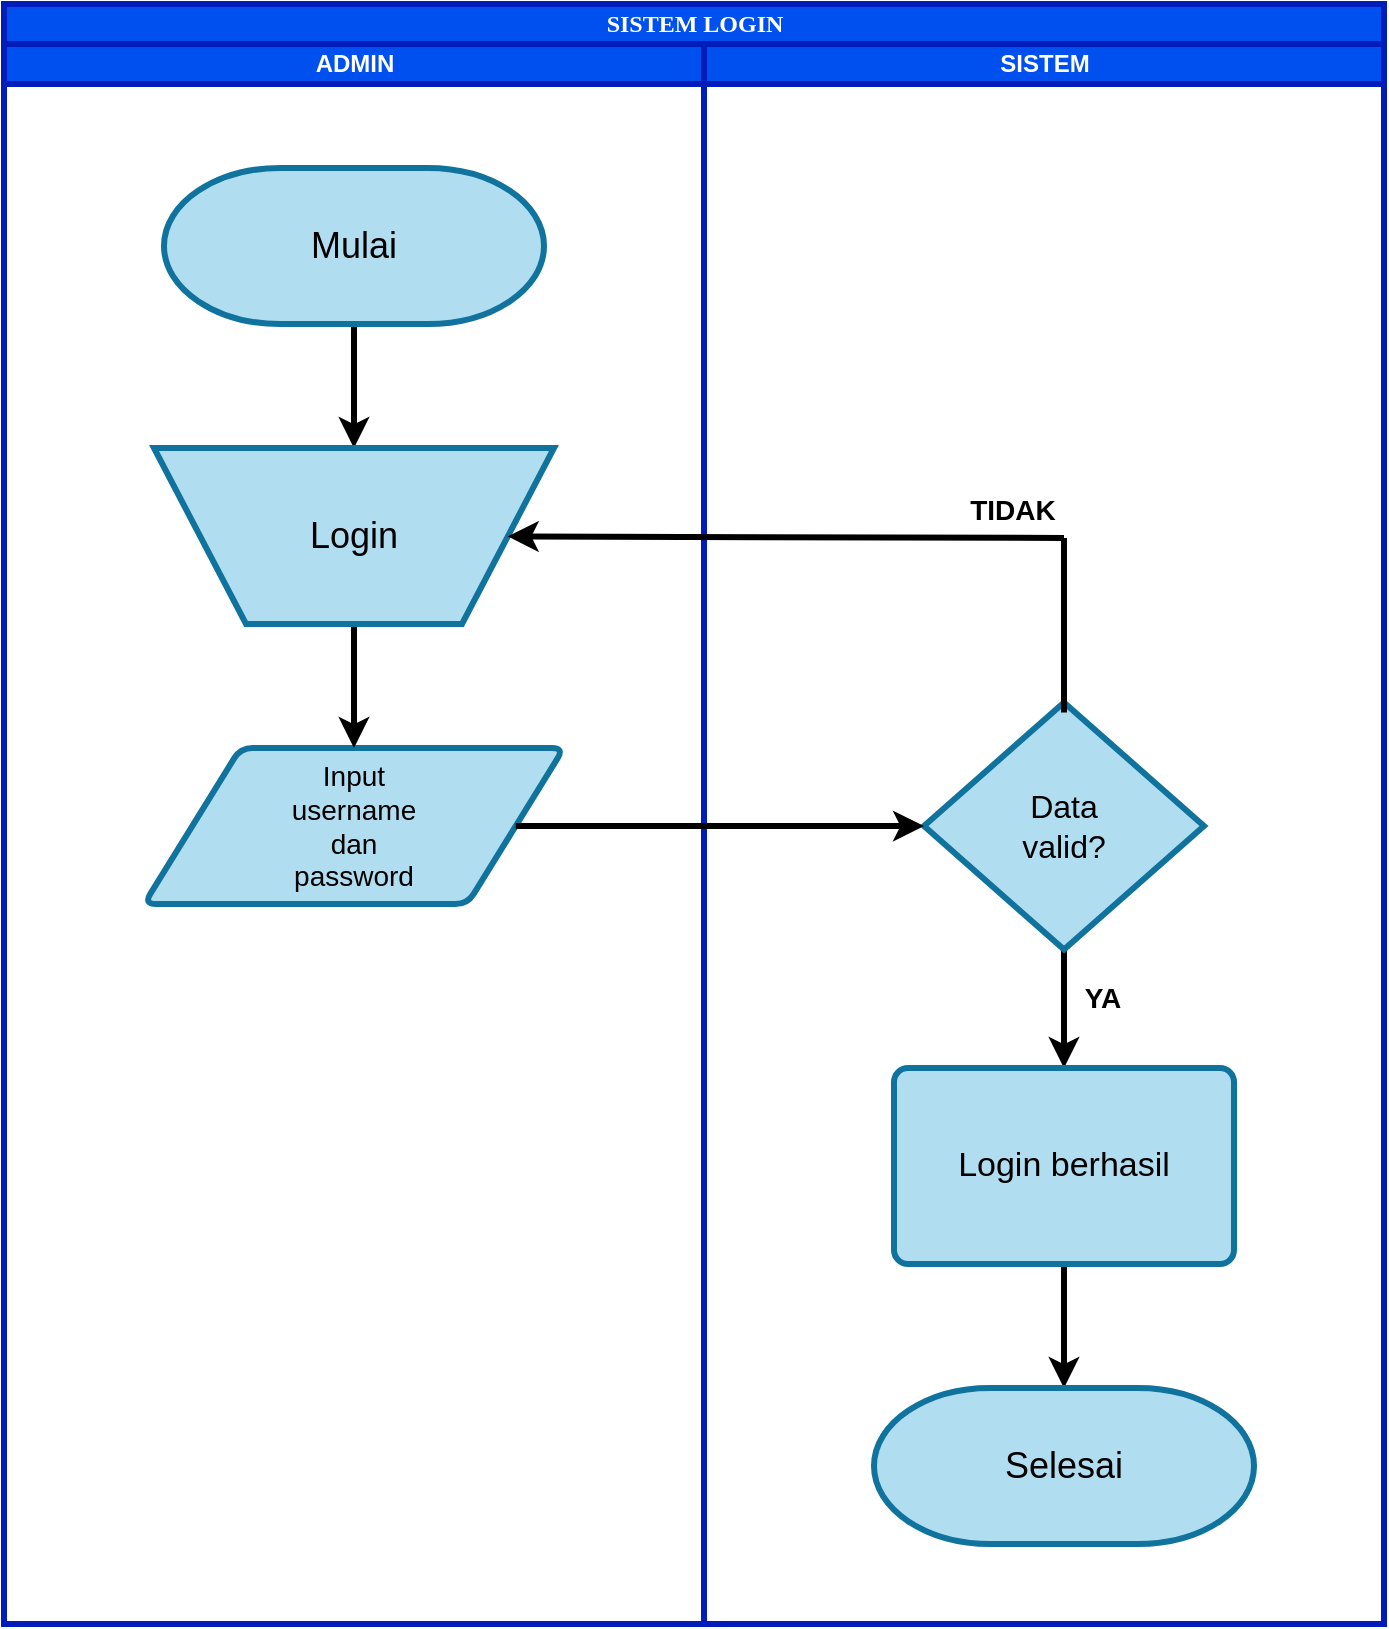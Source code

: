 <mxfile version="21.3.5" type="device" pages="3">
  <diagram name="Page-1" id="0783ab3e-0a74-02c8-0abd-f7b4e66b4bec">
    <mxGraphModel dx="1335" dy="627" grid="1" gridSize="10" guides="1" tooltips="1" connect="1" arrows="1" fold="1" page="1" pageScale="1" pageWidth="850" pageHeight="1100" background="none" math="0" shadow="0">
      <root>
        <mxCell id="0" />
        <mxCell id="1" parent="0" />
        <mxCell id="1c1d494c118603dd-1" value="SISTEM LOGIN" style="swimlane;html=1;childLayout=stackLayout;startSize=20;rounded=0;shadow=0;comic=0;labelBackgroundColor=none;strokeWidth=3;fontFamily=Verdana;fontSize=12;align=center;fillColor=#0050ef;strokeColor=#001DBC;fontColor=#ffffff;" parent="1" vertex="1">
          <mxGeometry x="40" y="58" width="690" height="810" as="geometry" />
        </mxCell>
        <mxCell id="1c1d494c118603dd-2" value="ADMIN" style="swimlane;html=1;startSize=20;strokeWidth=3;fillColor=#0050ef;fontColor=#ffffff;strokeColor=#001DBC;" parent="1c1d494c118603dd-1" vertex="1">
          <mxGeometry y="20" width="350" height="790" as="geometry" />
        </mxCell>
        <mxCell id="mDsHhue77o-EXMvBKB7T-7" style="edgeStyle=orthogonalEdgeStyle;rounded=0;orthogonalLoop=1;jettySize=auto;html=1;entryX=0.5;entryY=0;entryDx=0;entryDy=0;strokeWidth=3;" edge="1" parent="1c1d494c118603dd-2" source="mDsHhue77o-EXMvBKB7T-1" target="mDsHhue77o-EXMvBKB7T-4">
          <mxGeometry relative="1" as="geometry" />
        </mxCell>
        <mxCell id="mDsHhue77o-EXMvBKB7T-1" value="&lt;font style=&quot;font-size: 18px;&quot;&gt;Mulai&lt;/font&gt;" style="strokeWidth=3;html=1;shape=mxgraph.flowchart.terminator;whiteSpace=wrap;spacing=2;fillColor=#b1ddf0;strokeColor=#10739e;" vertex="1" parent="1c1d494c118603dd-2">
          <mxGeometry x="80" y="62" width="190" height="78" as="geometry" />
        </mxCell>
        <mxCell id="mDsHhue77o-EXMvBKB7T-3" value="&lt;font style=&quot;font-size: 14px;&quot;&gt;Input&lt;br&gt;username&lt;br&gt;dan&lt;br&gt;password&lt;/font&gt;" style="shape=parallelogram;html=1;strokeWidth=3;perimeter=parallelogramPerimeter;whiteSpace=wrap;rounded=1;arcSize=12;size=0.23;fillColor=#b1ddf0;strokeColor=#10739e;" vertex="1" parent="1c1d494c118603dd-2">
          <mxGeometry x="70" y="352" width="210" height="78" as="geometry" />
        </mxCell>
        <mxCell id="mDsHhue77o-EXMvBKB7T-6" style="edgeStyle=orthogonalEdgeStyle;rounded=0;orthogonalLoop=1;jettySize=auto;html=1;strokeWidth=3;" edge="1" parent="1c1d494c118603dd-2" source="mDsHhue77o-EXMvBKB7T-4" target="mDsHhue77o-EXMvBKB7T-3">
          <mxGeometry relative="1" as="geometry" />
        </mxCell>
        <mxCell id="mDsHhue77o-EXMvBKB7T-4" value="&lt;font style=&quot;font-size: 18px;&quot;&gt;Login&lt;/font&gt;" style="verticalLabelPosition=middle;verticalAlign=middle;html=1;shape=trapezoid;perimeter=trapezoidPerimeter;whiteSpace=wrap;size=0.23;arcSize=10;flipV=1;labelPosition=center;align=center;strokeWidth=3;fillColor=#b1ddf0;strokeColor=#10739e;" vertex="1" parent="1c1d494c118603dd-2">
          <mxGeometry x="75" y="202" width="200" height="88" as="geometry" />
        </mxCell>
        <mxCell id="1c1d494c118603dd-3" value="SISTEM" style="swimlane;html=1;startSize=20;strokeWidth=3;fillColor=#0050ef;strokeColor=#001DBC;fontColor=#ffffff;" parent="1c1d494c118603dd-1" vertex="1">
          <mxGeometry x="350" y="20" width="340" height="790" as="geometry" />
        </mxCell>
        <mxCell id="mDsHhue77o-EXMvBKB7T-11" style="edgeStyle=orthogonalEdgeStyle;rounded=0;orthogonalLoop=1;jettySize=auto;html=1;strokeWidth=3;" edge="1" parent="1c1d494c118603dd-3" source="mDsHhue77o-EXMvBKB7T-8" target="mDsHhue77o-EXMvBKB7T-10">
          <mxGeometry relative="1" as="geometry" />
        </mxCell>
        <mxCell id="mDsHhue77o-EXMvBKB7T-8" value="&lt;font style=&quot;font-size: 16px;&quot;&gt;Data&lt;br&gt;valid?&lt;/font&gt;" style="strokeWidth=3;html=1;shape=mxgraph.flowchart.decision;whiteSpace=wrap;fillColor=#b1ddf0;strokeColor=#10739e;" vertex="1" parent="1c1d494c118603dd-3">
          <mxGeometry x="110" y="329.25" width="140" height="123.5" as="geometry" />
        </mxCell>
        <mxCell id="mDsHhue77o-EXMvBKB7T-13" style="edgeStyle=orthogonalEdgeStyle;rounded=0;orthogonalLoop=1;jettySize=auto;html=1;entryX=0.5;entryY=0;entryDx=0;entryDy=0;entryPerimeter=0;strokeWidth=3;" edge="1" parent="1c1d494c118603dd-3" source="mDsHhue77o-EXMvBKB7T-10" target="mDsHhue77o-EXMvBKB7T-12">
          <mxGeometry relative="1" as="geometry" />
        </mxCell>
        <mxCell id="mDsHhue77o-EXMvBKB7T-10" value="&lt;font style=&quot;font-size: 17px;&quot;&gt;Login berhasil&lt;/font&gt;" style="rounded=1;whiteSpace=wrap;html=1;absoluteArcSize=1;arcSize=14;strokeWidth=3;fillColor=#b1ddf0;strokeColor=#10739e;" vertex="1" parent="1c1d494c118603dd-3">
          <mxGeometry x="95" y="512" width="170" height="98" as="geometry" />
        </mxCell>
        <mxCell id="mDsHhue77o-EXMvBKB7T-12" value="&lt;font style=&quot;font-size: 18px;&quot;&gt;Selesai&lt;/font&gt;" style="strokeWidth=3;html=1;shape=mxgraph.flowchart.terminator;whiteSpace=wrap;spacing=2;fillColor=#b1ddf0;strokeColor=#10739e;" vertex="1" parent="1c1d494c118603dd-3">
          <mxGeometry x="85" y="672" width="190" height="78" as="geometry" />
        </mxCell>
        <mxCell id="mDsHhue77o-EXMvBKB7T-18" value="&lt;font size=&quot;1&quot; style=&quot;&quot;&gt;&lt;b style=&quot;font-size: 14px;&quot;&gt;YA&lt;/b&gt;&lt;/font&gt;" style="text;html=1;align=center;verticalAlign=middle;resizable=0;points=[];autosize=1;strokeColor=none;fillColor=none;" vertex="1" parent="1c1d494c118603dd-3">
          <mxGeometry x="179" y="462" width="40" height="30" as="geometry" />
        </mxCell>
        <mxCell id="mDsHhue77o-EXMvBKB7T-9" style="edgeStyle=orthogonalEdgeStyle;rounded=0;orthogonalLoop=1;jettySize=auto;html=1;strokeWidth=3;" edge="1" parent="1c1d494c118603dd-1" source="mDsHhue77o-EXMvBKB7T-3" target="mDsHhue77o-EXMvBKB7T-8">
          <mxGeometry relative="1" as="geometry" />
        </mxCell>
        <mxCell id="mDsHhue77o-EXMvBKB7T-14" value="" style="endArrow=none;html=1;rounded=0;exitX=0.5;exitY=0;exitDx=0;exitDy=0;exitPerimeter=0;strokeWidth=3;" edge="1" parent="1">
          <mxGeometry width="50" height="50" relative="1" as="geometry">
            <mxPoint x="570" y="412.25" as="sourcePoint" />
            <mxPoint x="570" y="325" as="targetPoint" />
          </mxGeometry>
        </mxCell>
        <mxCell id="mDsHhue77o-EXMvBKB7T-16" value="" style="endArrow=classic;html=1;rounded=0;strokeWidth=3;" edge="1" parent="1" target="mDsHhue77o-EXMvBKB7T-4">
          <mxGeometry width="50" height="50" relative="1" as="geometry">
            <mxPoint x="570" y="325" as="sourcePoint" />
            <mxPoint x="290" y="325" as="targetPoint" />
          </mxGeometry>
        </mxCell>
        <mxCell id="mDsHhue77o-EXMvBKB7T-17" value="&lt;font size=&quot;1&quot; style=&quot;&quot;&gt;&lt;b style=&quot;font-size: 14px;&quot;&gt;TIDAK&lt;/b&gt;&lt;/font&gt;" style="text;html=1;align=center;verticalAlign=middle;resizable=0;points=[];autosize=1;strokeColor=none;fillColor=none;" vertex="1" parent="1">
          <mxGeometry x="509" y="296" width="70" height="30" as="geometry" />
        </mxCell>
      </root>
    </mxGraphModel>
  </diagram>
  <diagram name="Copy of Page-1" id="WOtjgMk7FPM5FO8CjDdw">
    <mxGraphModel dx="1335" dy="627" grid="1" gridSize="10" guides="1" tooltips="1" connect="1" arrows="1" fold="1" page="1" pageScale="1" pageWidth="850" pageHeight="1100" background="none" math="0" shadow="0">
      <root>
        <mxCell id="Usw-icBaAL5oTUM9X-vo-0" />
        <mxCell id="Usw-icBaAL5oTUM9X-vo-1" parent="Usw-icBaAL5oTUM9X-vo-0" />
        <mxCell id="Usw-icBaAL5oTUM9X-vo-2" value="SISTEM CETAK LAPORAM" style="swimlane;html=1;childLayout=stackLayout;startSize=20;rounded=0;shadow=0;comic=0;labelBackgroundColor=none;strokeWidth=3;fontFamily=Verdana;fontSize=12;align=center;fillColor=#0050ef;strokeColor=#001DBC;fontColor=#ffffff;" vertex="1" parent="Usw-icBaAL5oTUM9X-vo-1">
          <mxGeometry x="40" y="58" width="690" height="680" as="geometry" />
        </mxCell>
        <mxCell id="Usw-icBaAL5oTUM9X-vo-3" value="ADMIN" style="swimlane;html=1;startSize=20;strokeWidth=3;fillColor=#0050ef;fontColor=#ffffff;strokeColor=#001DBC;" vertex="1" parent="Usw-icBaAL5oTUM9X-vo-2">
          <mxGeometry y="20" width="350" height="660" as="geometry" />
        </mxCell>
        <mxCell id="Usw-icBaAL5oTUM9X-vo-4" style="edgeStyle=orthogonalEdgeStyle;rounded=0;orthogonalLoop=1;jettySize=auto;html=1;entryX=0.5;entryY=0;entryDx=0;entryDy=0;strokeWidth=3;" edge="1" parent="Usw-icBaAL5oTUM9X-vo-3" source="Usw-icBaAL5oTUM9X-vo-5" target="Usw-icBaAL5oTUM9X-vo-8">
          <mxGeometry relative="1" as="geometry" />
        </mxCell>
        <mxCell id="Usw-icBaAL5oTUM9X-vo-5" value="&lt;font style=&quot;font-size: 18px;&quot;&gt;Mulai&lt;/font&gt;" style="strokeWidth=3;html=1;shape=mxgraph.flowchart.terminator;whiteSpace=wrap;spacing=2;fillColor=#b1ddf0;strokeColor=#10739e;" vertex="1" parent="Usw-icBaAL5oTUM9X-vo-3">
          <mxGeometry x="80" y="62" width="190" height="78" as="geometry" />
        </mxCell>
        <mxCell id="wgbq1-0NzpYd2OgKwbuV-2" style="edgeStyle=orthogonalEdgeStyle;rounded=0;orthogonalLoop=1;jettySize=auto;html=1;strokeWidth=3;" edge="1" parent="Usw-icBaAL5oTUM9X-vo-3" source="Usw-icBaAL5oTUM9X-vo-8" target="wgbq1-0NzpYd2OgKwbuV-0">
          <mxGeometry relative="1" as="geometry" />
        </mxCell>
        <mxCell id="Usw-icBaAL5oTUM9X-vo-8" value="&lt;span style=&quot;font-size: 18px;&quot;&gt;Pilih &lt;br&gt;Menu Laporan&lt;br&gt;&lt;/span&gt;" style="verticalLabelPosition=middle;verticalAlign=middle;html=1;shape=trapezoid;perimeter=trapezoidPerimeter;whiteSpace=wrap;size=0.23;arcSize=10;flipV=1;labelPosition=center;align=center;strokeWidth=3;fillColor=#b1ddf0;strokeColor=#10739e;" vertex="1" parent="Usw-icBaAL5oTUM9X-vo-3">
          <mxGeometry x="75" y="212" width="200" height="88" as="geometry" />
        </mxCell>
        <mxCell id="wgbq1-0NzpYd2OgKwbuV-0" value="&lt;span style=&quot;font-size: 18px;&quot;&gt;Cetak Laporan&lt;br&gt;Keuangan&lt;br&gt;&lt;/span&gt;" style="verticalLabelPosition=middle;verticalAlign=middle;html=1;shape=trapezoid;perimeter=trapezoidPerimeter;whiteSpace=wrap;size=0.23;arcSize=10;flipV=1;labelPosition=center;align=center;strokeWidth=3;fillColor=#b1ddf0;strokeColor=#10739e;" vertex="1" parent="Usw-icBaAL5oTUM9X-vo-3">
          <mxGeometry x="75" y="362" width="200" height="88" as="geometry" />
        </mxCell>
        <mxCell id="Usw-icBaAL5oTUM9X-vo-9" value="SISTEM" style="swimlane;html=1;startSize=20;strokeWidth=3;fillColor=#0050ef;strokeColor=#001DBC;fontColor=#ffffff;" vertex="1" parent="Usw-icBaAL5oTUM9X-vo-2">
          <mxGeometry x="350" y="20" width="340" height="660" as="geometry" />
        </mxCell>
        <mxCell id="Usw-icBaAL5oTUM9X-vo-12" style="edgeStyle=orthogonalEdgeStyle;rounded=0;orthogonalLoop=1;jettySize=auto;html=1;entryX=0.5;entryY=0;entryDx=0;entryDy=0;entryPerimeter=0;strokeWidth=3;" edge="1" parent="Usw-icBaAL5oTUM9X-vo-9" target="Usw-icBaAL5oTUM9X-vo-14">
          <mxGeometry relative="1" as="geometry">
            <mxPoint x="180" y="455" as="sourcePoint" />
          </mxGeometry>
        </mxCell>
        <mxCell id="Usw-icBaAL5oTUM9X-vo-14" value="&lt;font style=&quot;font-size: 18px;&quot;&gt;Selesai&lt;/font&gt;" style="strokeWidth=3;html=1;shape=mxgraph.flowchart.terminator;whiteSpace=wrap;spacing=2;fillColor=#b1ddf0;strokeColor=#10739e;" vertex="1" parent="Usw-icBaAL5oTUM9X-vo-9">
          <mxGeometry x="85" y="542" width="190" height="78" as="geometry" />
        </mxCell>
        <mxCell id="TzcZ1eJjz4iL3TISi1G3-0" value="&lt;font style=&quot;font-size: 18px;&quot;&gt;Laporan&lt;br style=&quot;border-color: var(--border-color);&quot;&gt;Berhasil&lt;br style=&quot;border-color: var(--border-color);&quot;&gt;Dicetak&lt;/font&gt;" style="strokeWidth=2;html=1;shape=mxgraph.flowchart.document2;whiteSpace=wrap;size=0.25;fillColor=#b1ddf0;strokeColor=#10739e;" vertex="1" parent="Usw-icBaAL5oTUM9X-vo-9">
          <mxGeometry x="93.5" y="362" width="175" height="108" as="geometry" />
        </mxCell>
        <mxCell id="wgbq1-0NzpYd2OgKwbuV-3" style="edgeStyle=orthogonalEdgeStyle;rounded=0;orthogonalLoop=1;jettySize=auto;html=1;strokeWidth=3;" edge="1" parent="Usw-icBaAL5oTUM9X-vo-2" source="wgbq1-0NzpYd2OgKwbuV-0">
          <mxGeometry relative="1" as="geometry">
            <mxPoint x="445" y="426" as="targetPoint" />
          </mxGeometry>
        </mxCell>
      </root>
    </mxGraphModel>
  </diagram>
  <diagram name="Copy of Page-1" id="gjpv--e7vvr_ttl5OcNV">
    <mxGraphModel dx="1335" dy="627" grid="1" gridSize="10" guides="1" tooltips="1" connect="1" arrows="1" fold="1" page="1" pageScale="1" pageWidth="850" pageHeight="1100" background="none" math="0" shadow="0">
      <root>
        <mxCell id="tsSg01xek6xseJMayrUr-0" />
        <mxCell id="tsSg01xek6xseJMayrUr-1" parent="tsSg01xek6xseJMayrUr-0" />
        <mxCell id="tsSg01xek6xseJMayrUr-2" value="SISTEM INPUT PENDAPATAN DAN PENGELUARAN UANG" style="swimlane;html=1;childLayout=stackLayout;startSize=20;rounded=0;shadow=0;comic=0;labelBackgroundColor=none;strokeWidth=3;fontFamily=Verdana;fontSize=12;align=center;fillColor=#0050ef;strokeColor=#001DBC;fontColor=#ffffff;" vertex="1" parent="tsSg01xek6xseJMayrUr-1">
          <mxGeometry x="40" y="58" width="720" height="980" as="geometry" />
        </mxCell>
        <mxCell id="tsSg01xek6xseJMayrUr-3" value="ADMIN" style="swimlane;html=1;startSize=20;strokeWidth=3;fillColor=#0050ef;strokeColor=#001DBC;fontColor=#ffffff;" vertex="1" parent="tsSg01xek6xseJMayrUr-2">
          <mxGeometry y="20" width="350" height="960" as="geometry" />
        </mxCell>
        <mxCell id="tsSg01xek6xseJMayrUr-4" style="edgeStyle=orthogonalEdgeStyle;rounded=0;orthogonalLoop=1;jettySize=auto;html=1;entryX=0.5;entryY=0;entryDx=0;entryDy=0;strokeWidth=3;" edge="1" parent="tsSg01xek6xseJMayrUr-3" source="tsSg01xek6xseJMayrUr-5" target="tsSg01xek6xseJMayrUr-8">
          <mxGeometry relative="1" as="geometry" />
        </mxCell>
        <mxCell id="tsSg01xek6xseJMayrUr-5" value="&lt;font style=&quot;font-size: 18px;&quot;&gt;Mulai&lt;/font&gt;" style="strokeWidth=3;html=1;shape=mxgraph.flowchart.terminator;whiteSpace=wrap;spacing=2;fillColor=#b1ddf0;strokeColor=#10739e;" vertex="1" parent="tsSg01xek6xseJMayrUr-3">
          <mxGeometry x="80" y="62" width="190" height="78" as="geometry" />
        </mxCell>
        <mxCell id="tsSg01xek6xseJMayrUr-6" value="&lt;font style=&quot;font-size: 15px;&quot;&gt;Input tanggal,&lt;br&gt;jumlah, dan sumber&lt;br&gt;&lt;/font&gt;" style="shape=parallelogram;html=1;strokeWidth=3;perimeter=parallelogramPerimeter;whiteSpace=wrap;rounded=1;arcSize=12;size=0.23;fillColor=#b1ddf0;strokeColor=#10739e;" vertex="1" parent="tsSg01xek6xseJMayrUr-3">
          <mxGeometry x="70" y="502" width="210" height="88" as="geometry" />
        </mxCell>
        <mxCell id="qYLeB8TRprGevQRNLryO-2" style="edgeStyle=orthogonalEdgeStyle;rounded=0;orthogonalLoop=1;jettySize=auto;html=1;strokeWidth=3;" edge="1" parent="tsSg01xek6xseJMayrUr-3" source="tsSg01xek6xseJMayrUr-8" target="qYLeB8TRprGevQRNLryO-1">
          <mxGeometry relative="1" as="geometry" />
        </mxCell>
        <mxCell id="tsSg01xek6xseJMayrUr-8" value="&lt;font style=&quot;font-size: 16px;&quot;&gt;&lt;font style=&quot;font-size: 16px;&quot;&gt;Pilih menu&lt;br&gt;Pendapatan&lt;br&gt;&lt;/font&gt;atau&lt;br&gt;Pengeluaran&lt;br&gt;&lt;/font&gt;" style="verticalLabelPosition=middle;verticalAlign=middle;html=1;shape=trapezoid;perimeter=trapezoidPerimeter;whiteSpace=wrap;size=0.23;arcSize=10;flipV=1;labelPosition=center;align=center;strokeWidth=3;fillColor=#b1ddf0;strokeColor=#10739e;" vertex="1" parent="tsSg01xek6xseJMayrUr-3">
          <mxGeometry x="75" y="202" width="200" height="88" as="geometry" />
        </mxCell>
        <mxCell id="qYLeB8TRprGevQRNLryO-4" style="edgeStyle=orthogonalEdgeStyle;rounded=0;orthogonalLoop=1;jettySize=auto;html=1;strokeWidth=3;" edge="1" parent="tsSg01xek6xseJMayrUr-3" source="qYLeB8TRprGevQRNLryO-1" target="tsSg01xek6xseJMayrUr-6">
          <mxGeometry relative="1" as="geometry" />
        </mxCell>
        <mxCell id="qYLeB8TRprGevQRNLryO-1" value="&lt;font style=&quot;font-size: 16px;&quot;&gt;Tambah&lt;br&gt;Pendapatan&lt;br&gt;atau&amp;nbsp;&lt;br&gt;Pengeluaran&lt;br&gt;&lt;/font&gt;" style="verticalLabelPosition=middle;verticalAlign=middle;html=1;shape=trapezoid;perimeter=trapezoidPerimeter;whiteSpace=wrap;size=0.23;arcSize=10;flipV=1;labelPosition=center;align=center;strokeWidth=3;fillColor=#b1ddf0;strokeColor=#10739e;" vertex="1" parent="tsSg01xek6xseJMayrUr-3">
          <mxGeometry x="75" y="351" width="200" height="88" as="geometry" />
        </mxCell>
        <mxCell id="NQkR3X9IqaSrVqAOHS9y-4" value="" style="endArrow=classic;html=1;rounded=0;entryX=0.463;entryY=1.011;entryDx=0;entryDy=0;entryPerimeter=0;strokeWidth=3;" edge="1" parent="tsSg01xek6xseJMayrUr-3" target="tsSg01xek6xseJMayrUr-6">
          <mxGeometry width="50" height="50" relative="1" as="geometry">
            <mxPoint x="167" y="642" as="sourcePoint" />
            <mxPoint x="180" y="692" as="targetPoint" />
          </mxGeometry>
        </mxCell>
        <mxCell id="tsSg01xek6xseJMayrUr-9" value="SISTEM" style="swimlane;html=1;startSize=20;strokeWidth=3;fillColor=#0050ef;strokeColor=#001DBC;fontColor=#ffffff;" vertex="1" parent="tsSg01xek6xseJMayrUr-2">
          <mxGeometry x="350" y="20" width="370" height="960" as="geometry" />
        </mxCell>
        <mxCell id="HPYCAJ1xCHvNSnDDUMxK-17" style="edgeStyle=orthogonalEdgeStyle;rounded=0;orthogonalLoop=1;jettySize=auto;html=1;strokeWidth=3;" edge="1" parent="tsSg01xek6xseJMayrUr-9" source="tsSg01xek6xseJMayrUr-11" target="HPYCAJ1xCHvNSnDDUMxK-16">
          <mxGeometry relative="1" as="geometry" />
        </mxCell>
        <mxCell id="tsSg01xek6xseJMayrUr-11" value="&lt;font style=&quot;font-size: 17px;&quot;&gt;Cek data&lt;/font&gt;" style="strokeWidth=3;html=1;shape=mxgraph.flowchart.decision;whiteSpace=wrap;fillColor=#b1ddf0;strokeColor=#10739e;" vertex="1" parent="tsSg01xek6xseJMayrUr-9">
          <mxGeometry x="125" y="492" width="140" height="123.5" as="geometry" />
        </mxCell>
        <mxCell id="NQkR3X9IqaSrVqAOHS9y-0" style="edgeStyle=orthogonalEdgeStyle;rounded=0;orthogonalLoop=1;jettySize=auto;html=1;strokeWidth=3;" edge="1" parent="tsSg01xek6xseJMayrUr-9" source="tsSg01xek6xseJMayrUr-13" target="tsSg01xek6xseJMayrUr-11">
          <mxGeometry relative="1" as="geometry" />
        </mxCell>
        <mxCell id="tsSg01xek6xseJMayrUr-13" value="&lt;font style=&quot;font-size: 18px;&quot;&gt;Data dikirim ke&lt;br&gt;database&lt;br&gt;&lt;/font&gt;" style="rounded=1;whiteSpace=wrap;html=1;absoluteArcSize=1;arcSize=14;strokeWidth=3;fillColor=#b1ddf0;strokeColor=#10739e;" vertex="1" parent="tsSg01xek6xseJMayrUr-9">
          <mxGeometry x="110" y="322" width="170" height="98" as="geometry" />
        </mxCell>
        <mxCell id="riRzuJTC6xFq23VNeiuW-1" value="" style="endArrow=none;html=1;rounded=0;strokeWidth=3;" edge="1" parent="tsSg01xek6xseJMayrUr-9">
          <mxGeometry width="50" height="50" relative="1" as="geometry">
            <mxPoint x="-30" y="552" as="sourcePoint" />
            <mxPoint x="-30" y="372" as="targetPoint" />
          </mxGeometry>
        </mxCell>
        <mxCell id="NQkR3X9IqaSrVqAOHS9y-1" value="" style="endArrow=none;html=1;rounded=0;strokeWidth=3;entryX=0;entryY=0.5;entryDx=0;entryDy=0;entryPerimeter=0;" edge="1" parent="tsSg01xek6xseJMayrUr-9" target="tsSg01xek6xseJMayrUr-11">
          <mxGeometry width="50" height="50" relative="1" as="geometry">
            <mxPoint x="90" y="554" as="sourcePoint" />
            <mxPoint x="90" y="553.25" as="targetPoint" />
          </mxGeometry>
        </mxCell>
        <mxCell id="HPYCAJ1xCHvNSnDDUMxK-18" style="edgeStyle=orthogonalEdgeStyle;rounded=0;orthogonalLoop=1;jettySize=auto;html=1;strokeWidth=3;" edge="1" parent="tsSg01xek6xseJMayrUr-9" source="HPYCAJ1xCHvNSnDDUMxK-16" target="tsSg01xek6xseJMayrUr-14">
          <mxGeometry relative="1" as="geometry" />
        </mxCell>
        <mxCell id="HPYCAJ1xCHvNSnDDUMxK-16" value="&lt;font style=&quot;font-size: 18px;&quot;&gt;Data berhasil&lt;br&gt;ditambahkan&lt;br&gt;&lt;/font&gt;" style="rounded=1;whiteSpace=wrap;html=1;absoluteArcSize=1;arcSize=14;strokeWidth=3;fillColor=#b1ddf0;strokeColor=#10739e;" vertex="1" parent="tsSg01xek6xseJMayrUr-9">
          <mxGeometry x="110" y="672" width="170" height="98" as="geometry" />
        </mxCell>
        <mxCell id="tsSg01xek6xseJMayrUr-19" value="&lt;font size=&quot;1&quot; style=&quot;&quot;&gt;&lt;b style=&quot;font-size: 14px;&quot;&gt;TIDAK&lt;/b&gt;&lt;/font&gt;" style="text;html=1;align=center;verticalAlign=middle;resizable=0;points=[];autosize=1;strokeColor=none;fillColor=none;" vertex="1" parent="tsSg01xek6xseJMayrUr-9">
          <mxGeometry x="70" y="522" width="70" height="30" as="geometry" />
        </mxCell>
        <mxCell id="tsSg01xek6xseJMayrUr-15" value="&lt;font size=&quot;1&quot; style=&quot;&quot;&gt;&lt;b style=&quot;font-size: 14px;&quot;&gt;YA&lt;/b&gt;&lt;/font&gt;" style="text;html=1;align=center;verticalAlign=middle;resizable=0;points=[];autosize=1;strokeColor=none;fillColor=none;" vertex="1" parent="tsSg01xek6xseJMayrUr-9">
          <mxGeometry x="191" y="625" width="40" height="30" as="geometry" />
        </mxCell>
        <mxCell id="tsSg01xek6xseJMayrUr-14" value="&lt;font style=&quot;font-size: 18px;&quot;&gt;Selesai&lt;/font&gt;" style="strokeWidth=3;html=1;shape=mxgraph.flowchart.terminator;whiteSpace=wrap;spacing=2;fillColor=#b1ddf0;strokeColor=#10739e;" vertex="1" parent="tsSg01xek6xseJMayrUr-9">
          <mxGeometry x="100" y="822" width="190" height="78" as="geometry" />
        </mxCell>
        <mxCell id="riRzuJTC6xFq23VNeiuW-0" value="" style="endArrow=none;html=1;rounded=0;exitX=0.857;exitY=0.568;exitDx=0;exitDy=0;exitPerimeter=0;strokeWidth=3;" edge="1" parent="tsSg01xek6xseJMayrUr-1" source="tsSg01xek6xseJMayrUr-6">
          <mxGeometry width="50" height="50" relative="1" as="geometry">
            <mxPoint x="330" y="630" as="sourcePoint" />
            <mxPoint x="360" y="630" as="targetPoint" />
          </mxGeometry>
        </mxCell>
        <mxCell id="riRzuJTC6xFq23VNeiuW-3" value="" style="endArrow=classic;html=1;rounded=0;entryX=0;entryY=0.5;entryDx=0;entryDy=0;strokeWidth=3;" edge="1" parent="tsSg01xek6xseJMayrUr-1" target="tsSg01xek6xseJMayrUr-13">
          <mxGeometry width="50" height="50" relative="1" as="geometry">
            <mxPoint x="360" y="449" as="sourcePoint" />
            <mxPoint x="450" y="360" as="targetPoint" />
          </mxGeometry>
        </mxCell>
        <mxCell id="NQkR3X9IqaSrVqAOHS9y-2" value="" style="endArrow=none;html=1;rounded=0;strokeWidth=3;" edge="1" parent="tsSg01xek6xseJMayrUr-1">
          <mxGeometry width="50" height="50" relative="1" as="geometry">
            <mxPoint x="479" y="720" as="sourcePoint" />
            <mxPoint x="479" y="630" as="targetPoint" />
          </mxGeometry>
        </mxCell>
        <mxCell id="NQkR3X9IqaSrVqAOHS9y-3" value="" style="endArrow=none;html=1;rounded=0;strokeWidth=3;" edge="1" parent="tsSg01xek6xseJMayrUr-1">
          <mxGeometry width="50" height="50" relative="1" as="geometry">
            <mxPoint x="209" y="720" as="sourcePoint" />
            <mxPoint x="480" y="720" as="targetPoint" />
          </mxGeometry>
        </mxCell>
      </root>
    </mxGraphModel>
  </diagram>
</mxfile>
